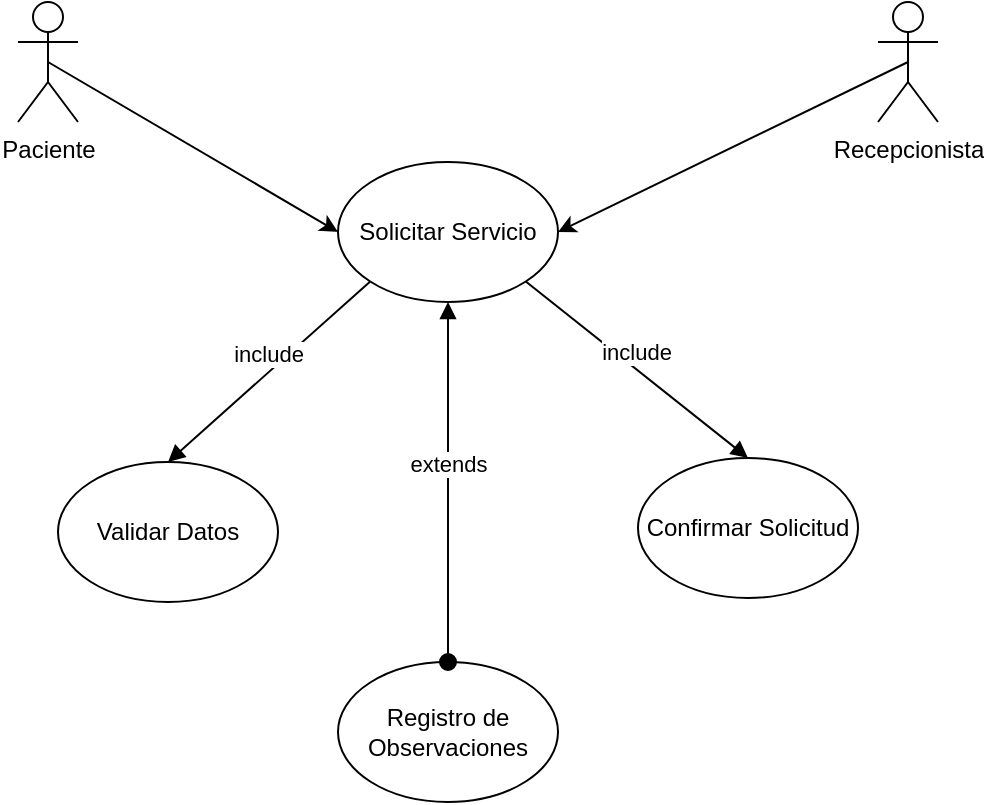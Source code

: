 <mxfile version="24.7.17">
  <diagram name="Page-1" id="e7e014a7-5840-1c2e-5031-d8a46d1fe8dd">
    <mxGraphModel dx="1674" dy="836" grid="1" gridSize="10" guides="1" tooltips="1" connect="1" arrows="1" fold="1" page="1" pageScale="1" pageWidth="1169" pageHeight="826" background="none" math="0" shadow="0">
      <root>
        <mxCell id="0" />
        <mxCell id="1" parent="0" />
        <mxCell id="ngIER7j-2z5q4Guh9-jB-41" value="Paciente" style="shape=umlActor;verticalLabelPosition=bottom;verticalAlign=top;html=1;" vertex="1" parent="1">
          <mxGeometry x="180" y="150" width="30" height="60" as="geometry" />
        </mxCell>
        <mxCell id="ngIER7j-2z5q4Guh9-jB-42" value="Recepcionista" style="shape=umlActor;verticalLabelPosition=bottom;verticalAlign=top;html=1;" vertex="1" parent="1">
          <mxGeometry x="610" y="150" width="30" height="60" as="geometry" />
        </mxCell>
        <mxCell id="ngIER7j-2z5q4Guh9-jB-43" value="Solicitar Servicio" style="ellipse;whiteSpace=wrap;html=1;" vertex="1" parent="1">
          <mxGeometry x="340" y="230" width="110" height="70" as="geometry" />
        </mxCell>
        <mxCell id="ngIER7j-2z5q4Guh9-jB-44" value="Validar Datos" style="ellipse;whiteSpace=wrap;html=1;" vertex="1" parent="1">
          <mxGeometry x="200" y="380" width="110" height="70" as="geometry" />
        </mxCell>
        <mxCell id="ngIER7j-2z5q4Guh9-jB-45" value="Confirmar Solicitud" style="ellipse;whiteSpace=wrap;html=1;" vertex="1" parent="1">
          <mxGeometry x="490" y="378" width="110" height="70" as="geometry" />
        </mxCell>
        <mxCell id="ngIER7j-2z5q4Guh9-jB-46" value="Registro de Observaciones" style="ellipse;whiteSpace=wrap;html=1;" vertex="1" parent="1">
          <mxGeometry x="340" y="480" width="110" height="70" as="geometry" />
        </mxCell>
        <mxCell id="ngIER7j-2z5q4Guh9-jB-48" value="" style="endArrow=classic;html=1;rounded=0;exitX=0.5;exitY=0.5;exitDx=0;exitDy=0;exitPerimeter=0;entryX=0;entryY=0.5;entryDx=0;entryDy=0;" edge="1" parent="1" source="ngIER7j-2z5q4Guh9-jB-41" target="ngIER7j-2z5q4Guh9-jB-43">
          <mxGeometry width="50" height="50" relative="1" as="geometry">
            <mxPoint x="730" y="450" as="sourcePoint" />
            <mxPoint x="780" y="400" as="targetPoint" />
          </mxGeometry>
        </mxCell>
        <mxCell id="ngIER7j-2z5q4Guh9-jB-49" value="" style="endArrow=classic;html=1;rounded=0;exitX=0.5;exitY=0.5;exitDx=0;exitDy=0;exitPerimeter=0;entryX=1;entryY=0.5;entryDx=0;entryDy=0;" edge="1" parent="1" source="ngIER7j-2z5q4Guh9-jB-42" target="ngIER7j-2z5q4Guh9-jB-43">
          <mxGeometry width="50" height="50" relative="1" as="geometry">
            <mxPoint x="630" y="350" as="sourcePoint" />
            <mxPoint x="680" y="300" as="targetPoint" />
          </mxGeometry>
        </mxCell>
        <mxCell id="ngIER7j-2z5q4Guh9-jB-55" value="include" style="html=1;verticalAlign=bottom;endArrow=block;curved=0;rounded=0;exitX=0;exitY=1;exitDx=0;exitDy=0;entryX=0.5;entryY=0;entryDx=0;entryDy=0;" edge="1" parent="1" source="ngIER7j-2z5q4Guh9-jB-43" target="ngIER7j-2z5q4Guh9-jB-44">
          <mxGeometry width="80" relative="1" as="geometry">
            <mxPoint x="750" y="430" as="sourcePoint" />
            <mxPoint x="830" y="430" as="targetPoint" />
          </mxGeometry>
        </mxCell>
        <mxCell id="ngIER7j-2z5q4Guh9-jB-57" value="extends" style="html=1;verticalAlign=bottom;startArrow=oval;startFill=1;endArrow=block;startSize=8;curved=0;rounded=0;exitX=0.5;exitY=0;exitDx=0;exitDy=0;entryX=0.5;entryY=1;entryDx=0;entryDy=0;" edge="1" parent="1" source="ngIER7j-2z5q4Guh9-jB-46" target="ngIER7j-2z5q4Guh9-jB-43">
          <mxGeometry width="60" relative="1" as="geometry">
            <mxPoint x="760" y="430" as="sourcePoint" />
            <mxPoint x="820" y="430" as="targetPoint" />
          </mxGeometry>
        </mxCell>
        <mxCell id="ngIER7j-2z5q4Guh9-jB-58" value="include" style="html=1;verticalAlign=bottom;endArrow=block;curved=0;rounded=0;exitX=1;exitY=1;exitDx=0;exitDy=0;entryX=0.5;entryY=0;entryDx=0;entryDy=0;" edge="1" parent="1" source="ngIER7j-2z5q4Guh9-jB-43" target="ngIER7j-2z5q4Guh9-jB-45">
          <mxGeometry width="80" relative="1" as="geometry">
            <mxPoint x="405" y="310" as="sourcePoint" />
            <mxPoint x="295" y="370" as="targetPoint" />
          </mxGeometry>
        </mxCell>
      </root>
    </mxGraphModel>
  </diagram>
</mxfile>
